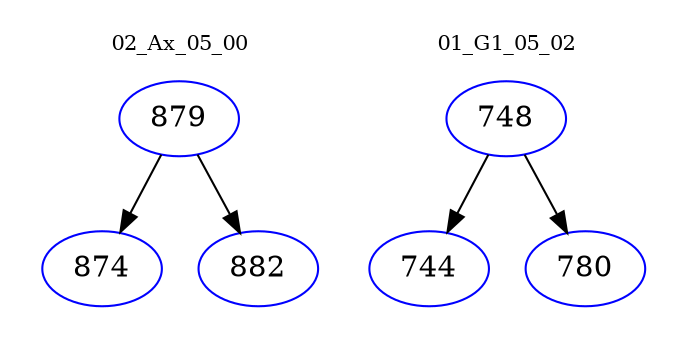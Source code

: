 digraph{
subgraph cluster_0 {
color = white
label = "02_Ax_05_00";
fontsize=10;
T0_879 [label="879", color="blue"]
T0_879 -> T0_874 [color="black"]
T0_874 [label="874", color="blue"]
T0_879 -> T0_882 [color="black"]
T0_882 [label="882", color="blue"]
}
subgraph cluster_1 {
color = white
label = "01_G1_05_02";
fontsize=10;
T1_748 [label="748", color="blue"]
T1_748 -> T1_744 [color="black"]
T1_744 [label="744", color="blue"]
T1_748 -> T1_780 [color="black"]
T1_780 [label="780", color="blue"]
}
}
